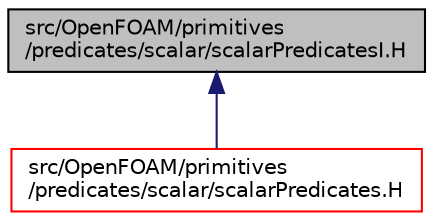 digraph "src/OpenFOAM/primitives/predicates/scalar/scalarPredicatesI.H"
{
  bgcolor="transparent";
  edge [fontname="Helvetica",fontsize="10",labelfontname="Helvetica",labelfontsize="10"];
  node [fontname="Helvetica",fontsize="10",shape=record];
  Node1 [label="src/OpenFOAM/primitives\l/predicates/scalar/scalarPredicatesI.H",height=0.2,width=0.4,color="black", fillcolor="grey75", style="filled" fontcolor="black"];
  Node1 -> Node2 [dir="back",color="midnightblue",fontsize="10",style="solid",fontname="Helvetica"];
  Node2 [label="src/OpenFOAM/primitives\l/predicates/scalar/scalarPredicates.H",height=0.2,width=0.4,color="red",URL="$scalarPredicates_8H.html"];
}
